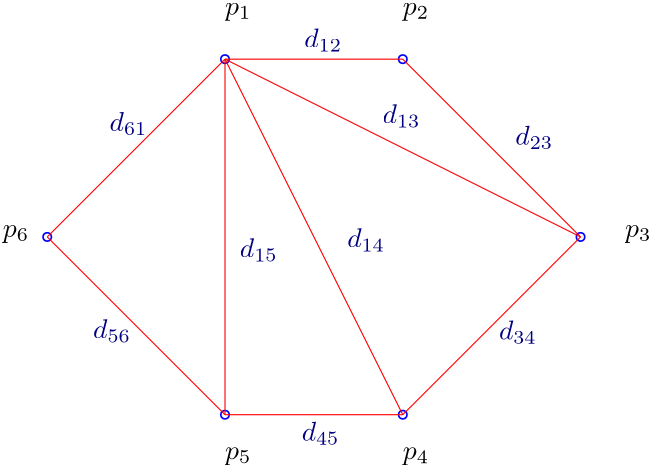 <?xml version="1.0"?>
<!DOCTYPE ipe SYSTEM "ipe.dtd">
<ipe version="70206" creator="Ipe 7.2.7">
<info created="D:20181208171420" modified="D:20181208172146"/>
<ipestyle name="basic">
<symbol name="arrow/arc(spx)">
<path stroke="sym-stroke" fill="sym-stroke" pen="sym-pen">
0 0 m
-1 0.333 l
-1 -0.333 l
h
</path>
</symbol>
<symbol name="arrow/farc(spx)">
<path stroke="sym-stroke" fill="white" pen="sym-pen">
0 0 m
-1 0.333 l
-1 -0.333 l
h
</path>
</symbol>
<symbol name="arrow/ptarc(spx)">
<path stroke="sym-stroke" fill="sym-stroke" pen="sym-pen">
0 0 m
-1 0.333 l
-0.8 0 l
-1 -0.333 l
h
</path>
</symbol>
<symbol name="arrow/fptarc(spx)">
<path stroke="sym-stroke" fill="white" pen="sym-pen">
0 0 m
-1 0.333 l
-0.8 0 l
-1 -0.333 l
h
</path>
</symbol>
<symbol name="mark/circle(sx)" transformations="translations">
<path fill="sym-stroke">
0.6 0 0 0.6 0 0 e
0.4 0 0 0.4 0 0 e
</path>
</symbol>
<symbol name="mark/disk(sx)" transformations="translations">
<path fill="sym-stroke">
0.6 0 0 0.6 0 0 e
</path>
</symbol>
<symbol name="mark/fdisk(sfx)" transformations="translations">
<group>
<path fill="sym-fill">
0.5 0 0 0.5 0 0 e
</path>
<path fill="sym-stroke" fillrule="eofill">
0.6 0 0 0.6 0 0 e
0.4 0 0 0.4 0 0 e
</path>
</group>
</symbol>
<symbol name="mark/box(sx)" transformations="translations">
<path fill="sym-stroke" fillrule="eofill">
-0.6 -0.6 m
0.6 -0.6 l
0.6 0.6 l
-0.6 0.6 l
h
-0.4 -0.4 m
0.4 -0.4 l
0.4 0.4 l
-0.4 0.4 l
h
</path>
</symbol>
<symbol name="mark/square(sx)" transformations="translations">
<path fill="sym-stroke">
-0.6 -0.6 m
0.6 -0.6 l
0.6 0.6 l
-0.6 0.6 l
h
</path>
</symbol>
<symbol name="mark/fsquare(sfx)" transformations="translations">
<group>
<path fill="sym-fill">
-0.5 -0.5 m
0.5 -0.5 l
0.5 0.5 l
-0.5 0.5 l
h
</path>
<path fill="sym-stroke" fillrule="eofill">
-0.6 -0.6 m
0.6 -0.6 l
0.6 0.6 l
-0.6 0.6 l
h
-0.4 -0.4 m
0.4 -0.4 l
0.4 0.4 l
-0.4 0.4 l
h
</path>
</group>
</symbol>
<symbol name="mark/cross(sx)" transformations="translations">
<group>
<path fill="sym-stroke">
-0.43 -0.57 m
0.57 0.43 l
0.43 0.57 l
-0.57 -0.43 l
h
</path>
<path fill="sym-stroke">
-0.43 0.57 m
0.57 -0.43 l
0.43 -0.57 l
-0.57 0.43 l
h
</path>
</group>
</symbol>
<symbol name="arrow/fnormal(spx)">
<path stroke="sym-stroke" fill="white" pen="sym-pen">
0 0 m
-1 0.333 l
-1 -0.333 l
h
</path>
</symbol>
<symbol name="arrow/pointed(spx)">
<path stroke="sym-stroke" fill="sym-stroke" pen="sym-pen">
0 0 m
-1 0.333 l
-0.8 0 l
-1 -0.333 l
h
</path>
</symbol>
<symbol name="arrow/fpointed(spx)">
<path stroke="sym-stroke" fill="white" pen="sym-pen">
0 0 m
-1 0.333 l
-0.8 0 l
-1 -0.333 l
h
</path>
</symbol>
<symbol name="arrow/linear(spx)">
<path stroke="sym-stroke" pen="sym-pen">
-1 0.333 m
0 0 l
-1 -0.333 l
</path>
</symbol>
<symbol name="arrow/fdouble(spx)">
<path stroke="sym-stroke" fill="white" pen="sym-pen">
0 0 m
-1 0.333 l
-1 -0.333 l
h
-1 0 m
-2 0.333 l
-2 -0.333 l
h
</path>
</symbol>
<symbol name="arrow/double(spx)">
<path stroke="sym-stroke" fill="sym-stroke" pen="sym-pen">
0 0 m
-1 0.333 l
-1 -0.333 l
h
-1 0 m
-2 0.333 l
-2 -0.333 l
h
</path>
</symbol>
<pen name="heavier" value="0.8"/>
<pen name="fat" value="1.2"/>
<pen name="ultrafat" value="2"/>
<symbolsize name="large" value="5"/>
<symbolsize name="small" value="2"/>
<symbolsize name="tiny" value="1.1"/>
<arrowsize name="large" value="10"/>
<arrowsize name="small" value="5"/>
<arrowsize name="tiny" value="3"/>
<color name="red" value="1 0 0"/>
<color name="green" value="0 1 0"/>
<color name="blue" value="0 0 1"/>
<color name="yellow" value="1 1 0"/>
<color name="orange" value="1 0.647 0"/>
<color name="gold" value="1 0.843 0"/>
<color name="purple" value="0.627 0.125 0.941"/>
<color name="gray" value="0.745"/>
<color name="brown" value="0.647 0.165 0.165"/>
<color name="navy" value="0 0 0.502"/>
<color name="pink" value="1 0.753 0.796"/>
<color name="seagreen" value="0.18 0.545 0.341"/>
<color name="turquoise" value="0.251 0.878 0.816"/>
<color name="violet" value="0.933 0.51 0.933"/>
<color name="darkblue" value="0 0 0.545"/>
<color name="darkcyan" value="0 0.545 0.545"/>
<color name="darkgray" value="0.663"/>
<color name="darkgreen" value="0 0.392 0"/>
<color name="darkmagenta" value="0.545 0 0.545"/>
<color name="darkorange" value="1 0.549 0"/>
<color name="darkred" value="0.545 0 0"/>
<color name="lightblue" value="0.678 0.847 0.902"/>
<color name="lightcyan" value="0.878 1 1"/>
<color name="lightgray" value="0.827"/>
<color name="lightgreen" value="0.565 0.933 0.565"/>
<color name="lightyellow" value="1 1 0.878"/>
<dashstyle name="dashed" value="[4] 0"/>
<dashstyle name="dotted" value="[1 3] 0"/>
<dashstyle name="dash dotted" value="[4 2 1 2] 0"/>
<dashstyle name="dash dot dotted" value="[4 2 1 2 1 2] 0"/>
<textsize name="large" value="\large"/>
<textsize name="Large" value="\Large"/>
<textsize name="LARGE" value="\LARGE"/>
<textsize name="huge" value="\huge"/>
<textsize name="Huge" value="\Huge"/>
<textsize name="small" value="\small"/>
<textsize name="footnote" value="\footnotesize"/>
<textsize name="tiny" value="\tiny"/>
<textstyle name="center" begin="\begin{center}" end="\end{center}"/>
<textstyle name="itemize" begin="\begin{itemize}" end="\end{itemize}"/>
<textstyle name="item" begin="\begin{itemize}\item{}" end="\end{itemize}"/>
<gridsize name="4 pts" value="4"/>
<gridsize name="8 pts (~3 mm)" value="8"/>
<gridsize name="16 pts (~6 mm)" value="16"/>
<gridsize name="32 pts (~12 mm)" value="32"/>
<gridsize name="10 pts (~3.5 mm)" value="10"/>
<gridsize name="20 pts (~7 mm)" value="20"/>
<gridsize name="14 pts (~5 mm)" value="14"/>
<gridsize name="28 pts (~10 mm)" value="28"/>
<gridsize name="56 pts (~20 mm)" value="56"/>
<anglesize name="90 deg" value="90"/>
<anglesize name="60 deg" value="60"/>
<anglesize name="45 deg" value="45"/>
<anglesize name="30 deg" value="30"/>
<anglesize name="22.5 deg" value="22.5"/>
<opacity name="10%" value="0.1"/>
<opacity name="30%" value="0.3"/>
<opacity name="50%" value="0.5"/>
<opacity name="75%" value="0.75"/>
<tiling name="falling" angle="-60" step="4" width="1"/>
<tiling name="rising" angle="30" step="4" width="1"/>
</ipestyle>
<page>
<layer name="alpha"/>
<view layers="alpha" active="alpha"/>
<use layer="alpha" name="mark/circle(sx)" pos="128 768" size="normal" stroke="blue"/>
<use name="mark/circle(sx)" pos="192 768" size="normal" stroke="blue"/>
<use name="mark/circle(sx)" pos="256 704" size="normal" stroke="blue"/>
<use name="mark/circle(sx)" pos="64 704" size="normal" stroke="blue"/>
<use name="mark/circle(sx)" pos="128 640" size="normal" stroke="blue"/>
<use name="mark/circle(sx)" pos="192 640" size="normal" stroke="blue"/>
<text transformations="translations" pos="128 784" stroke="black" type="label" width="9.482" height="4.297" depth="1.93" valign="baseline" style="math">p_1</text>
<text transformations="translations" pos="192 784" stroke="black" type="label" width="9.482" height="4.297" depth="1.93" valign="baseline" style="math">p_2</text>
<text transformations="translations" pos="272 704" stroke="black" type="label" width="9.482" height="4.297" depth="1.93" valign="baseline" style="math">p_3</text>
<text transformations="translations" pos="192 624" stroke="black" type="label" width="9.482" height="4.297" depth="1.93" valign="baseline" style="math">p_4</text>
<text transformations="translations" pos="128 624" stroke="black" type="label" width="9.482" height="4.297" depth="1.93" valign="baseline" style="math">p_5</text>
<text transformations="translations" pos="48 704" stroke="black" type="label" width="9.482" height="4.297" depth="1.93" valign="baseline" style="math">p_6</text>
<path stroke="red">
128 768 m
192 768 l
</path>
<path stroke="red">
192 768 m
256 704 l
</path>
<path stroke="red">
256 704 m
192 640 l
192 640 l
</path>
<path stroke="red">
192 640 m
128 640 l
128 640 l
</path>
<path stroke="red">
128 640 m
64 704 l
64 704 l
</path>
<path stroke="red">
64 704 m
128 768 l
128 768 l
</path>
<path stroke="red">
128 768 m
128 640 l
128 640 l
</path>
<path stroke="red">
128 768 m
192 640 l
192 640 l
</path>
<path stroke="red">
128 768 m
256 704 l
256 704 l
</path>
<text transformations="translations" pos="156.516 772.208" stroke="navy" type="label" width="13.626" height="6.923" depth="1.49" valign="baseline" style="math">d_{12}</text>
<text transformations="translations" pos="232.528 737.16" stroke="navy" type="label" width="13.626" height="6.923" depth="1.49" valign="baseline" style="math">d_{23}</text>
<text transformations="translations" pos="226.611 667.064" stroke="navy" type="label" width="13.626" height="6.923" depth="1.49" valign="baseline" style="math">d_{34}</text>
<text matrix="1 0 0 1 0 -2.731" transformations="translations" pos="155.605 633.382" stroke="navy" type="label" width="13.626" height="6.923" depth="1.49" valign="baseline" style="math">d_{45}</text>
<text transformations="translations" pos="80.5028 667.519" stroke="navy" type="label" width="13.626" height="6.923" depth="1.49" valign="baseline" style="math">d_{56}</text>
<text transformations="translations" pos="86.42 742.167" stroke="navy" type="label" width="13.626" height="6.923" depth="1.49" valign="baseline" style="math">d_{61}</text>
<text transformations="translations" pos="133.302 696.65" stroke="navy" type="label" width="13.626" height="6.923" depth="1.49" valign="baseline" style="math">d_{15}</text>
<text transformations="translations" pos="171.991 700.291" stroke="navy" type="label" width="13.626" height="6.923" depth="1.49" valign="baseline" style="math">d_{14}</text>
<text transformations="translations" pos="184.736 744.898" stroke="navy" type="label" width="13.626" height="6.923" depth="1.49" valign="baseline" style="math">d_{13}</text>
</page>
</ipe>

